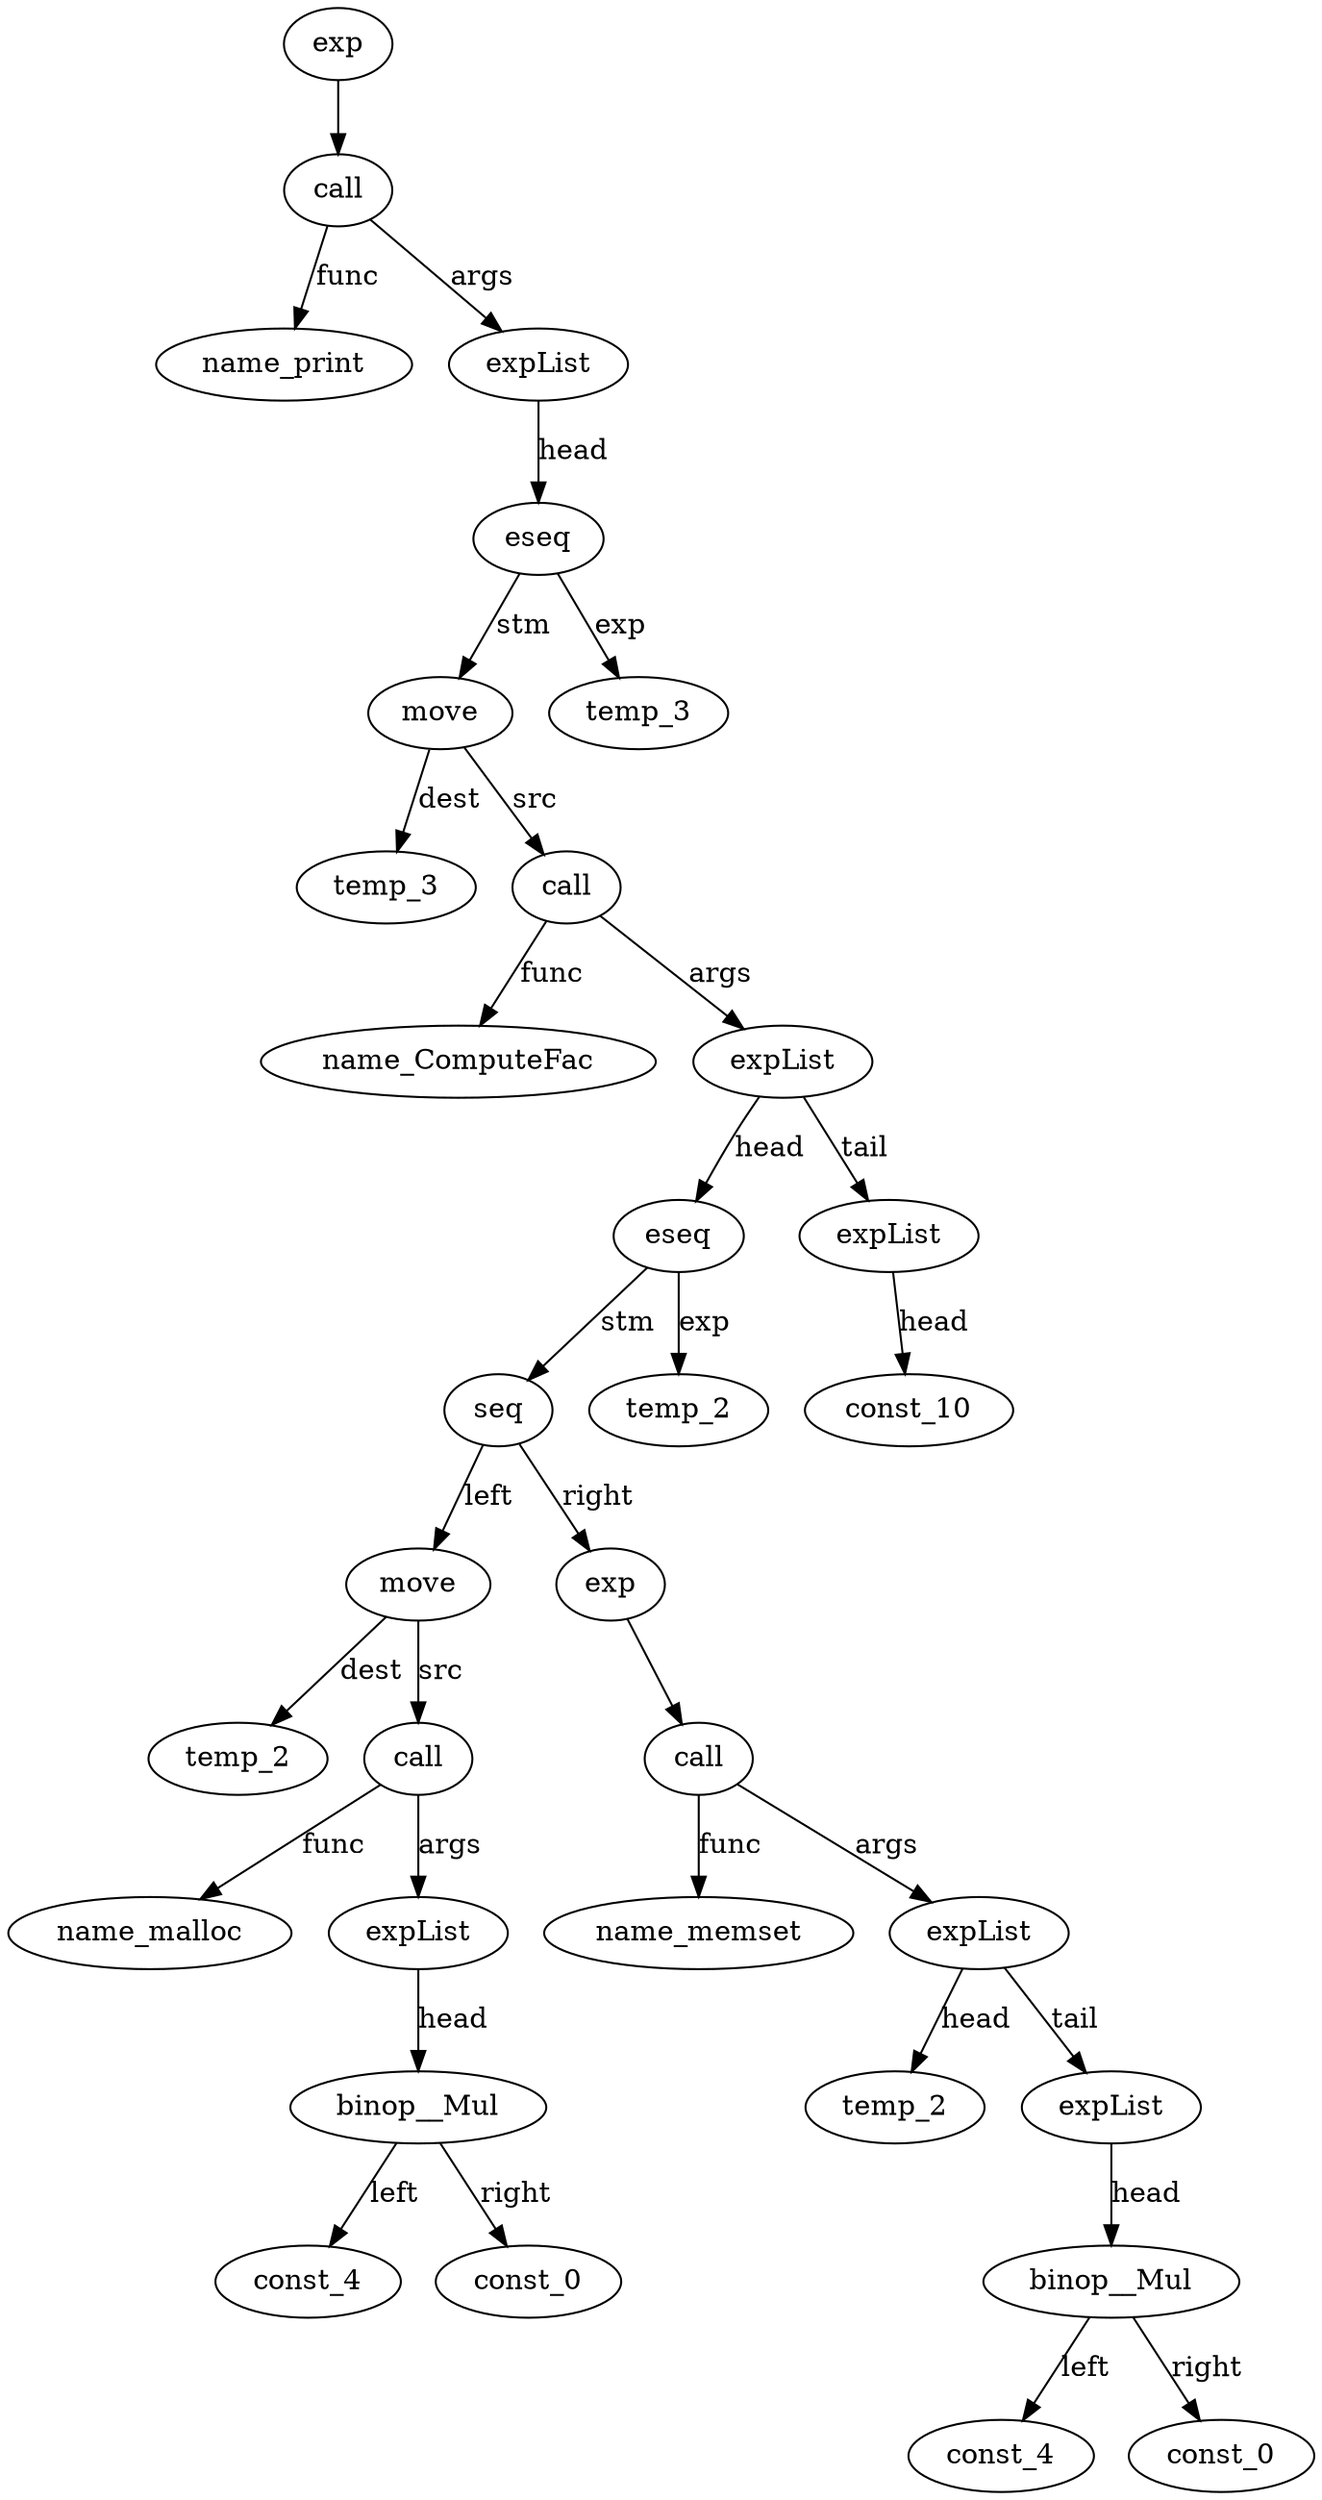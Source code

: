digraph {
name_print__id_0 [ label="name_print" ]; 
temp_3__id_1 [ label="temp_3" ]; 
name_ComputeFac__id_2 [ label="name_ComputeFac" ]; 
temp_2__id_3 [ label="temp_2" ]; 
name_malloc__id_4 [ label="name_malloc" ]; 
const_4__id_5 [ label="const_4" ]; 
const_0__id_6 [ label="const_0" ]; 
binop__Mul__id_7 [ label="binop__Mul" ]; 
binop__Mul__id_7 -> const_0__id_6 [ label="right"] ; 
binop__Mul__id_7 -> const_4__id_5 [ label="left"] ; 
expList__id_8 [ label="expList" ]; 
expList__id_8 -> binop__Mul__id_7 [ label="head"] ; 
call__id_9 [ label="call" ]; 
call__id_9 -> name_malloc__id_4 [ label="func"] ; 
call__id_9 -> expList__id_8 [ label="args"] ; 
move__id_10 [ label="move" ]; 
move__id_10 -> temp_2__id_3 [ label="dest"] ; 
move__id_10 -> call__id_9 [ label="src"] ; 
name_memset__id_11 [ label="name_memset" ]; 
temp_2__id_12 [ label="temp_2" ]; 
const_4__id_13 [ label="const_4" ]; 
const_0__id_14 [ label="const_0" ]; 
binop__Mul__id_15 [ label="binop__Mul" ]; 
binop__Mul__id_15 -> const_0__id_14 [ label="right"] ; 
binop__Mul__id_15 -> const_4__id_13 [ label="left"] ; 
expList__id_16 [ label="expList" ]; 
expList__id_16 -> binop__Mul__id_15 [ label="head"] ; 
expList__id_17 [ label="expList" ]; 
expList__id_17 -> temp_2__id_12 [ label="head"] ; 
expList__id_17 -> expList__id_16 [ label="tail"] ; 
call__id_18 [ label="call" ]; 
call__id_18 -> name_memset__id_11 [ label="func"] ; 
call__id_18 -> expList__id_17 [ label="args"] ; 
exp__id_19 [ label="exp" ]; 
exp__id_19 -> call__id_18 ; 
seq__id_20 [ label="seq" ]; 
seq__id_20 -> move__id_10 [ label="left"] ; 
seq__id_20 -> exp__id_19 [ label="right"] ; 
temp_2__id_21 [ label="temp_2" ]; 
eseq__id_22 [ label="eseq" ]; 
eseq__id_22 -> temp_2__id_21 [ label="exp"] ; 
eseq__id_22 -> seq__id_20 [ label="stm"] ; 
const_10__id_23 [ label="const_10" ]; 
expList__id_24 [ label="expList" ]; 
expList__id_24 -> const_10__id_23 [ label="head"] ; 
expList__id_25 [ label="expList" ]; 
expList__id_25 -> eseq__id_22 [ label="head"] ; 
expList__id_25 -> expList__id_24 [ label="tail"] ; 
call__id_26 [ label="call" ]; 
call__id_26 -> name_ComputeFac__id_2 [ label="func"] ; 
call__id_26 -> expList__id_25 [ label="args"] ; 
move__id_27 [ label="move" ]; 
move__id_27 -> temp_3__id_1 [ label="dest"] ; 
move__id_27 -> call__id_26 [ label="src"] ; 
temp_3__id_28 [ label="temp_3" ]; 
eseq__id_29 [ label="eseq" ]; 
eseq__id_29 -> temp_3__id_28 [ label="exp"] ; 
eseq__id_29 -> move__id_27 [ label="stm"] ; 
expList__id_30 [ label="expList" ]; 
expList__id_30 -> eseq__id_29 [ label="head"] ; 
call__id_31 [ label="call" ]; 
call__id_31 -> name_print__id_0 [ label="func"] ; 
call__id_31 -> expList__id_30 [ label="args"] ; 
exp__id_32 [ label="exp" ]; 
exp__id_32 -> call__id_31 ; 

}